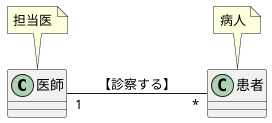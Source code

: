 @startuml 演習3-2
left to right direction
class 医師 {}
class 患者 {}

医師 "1" -- "*" 患者 : 【診察する】
note top of 医師 : 担当医
note top of 患者 : 病人
@enduml
    